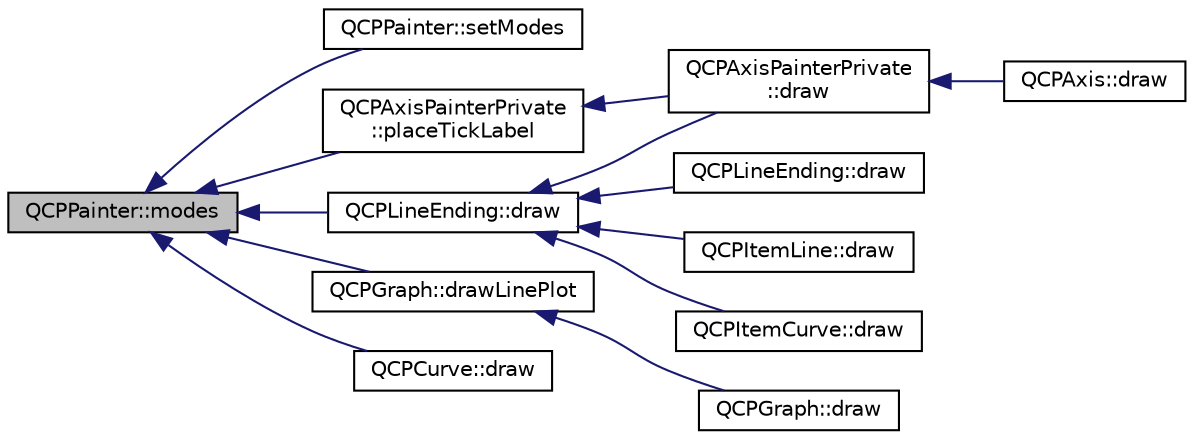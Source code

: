 digraph "QCPPainter::modes"
{
  edge [fontname="Helvetica",fontsize="10",labelfontname="Helvetica",labelfontsize="10"];
  node [fontname="Helvetica",fontsize="10",shape=record];
  rankdir="LR";
  Node101 [label="QCPPainter::modes",height=0.2,width=0.4,color="black", fillcolor="grey75", style="filled", fontcolor="black"];
  Node101 -> Node102 [dir="back",color="midnightblue",fontsize="10",style="solid",fontname="Helvetica"];
  Node102 [label="QCPPainter::setModes",height=0.2,width=0.4,color="black", fillcolor="white", style="filled",URL="$d3/db4/class_q_c_p_painter.html#a5fac93adc29c7c4dea9f3e171e9e635e"];
  Node101 -> Node103 [dir="back",color="midnightblue",fontsize="10",style="solid",fontname="Helvetica"];
  Node103 [label="QCPLineEnding::draw",height=0.2,width=0.4,color="black", fillcolor="white", style="filled",URL="$de/d41/class_q_c_p_line_ending.html#a13321409a5570be5d58d99b67bc73cd5"];
  Node103 -> Node104 [dir="back",color="midnightblue",fontsize="10",style="solid",fontname="Helvetica"];
  Node104 [label="QCPLineEnding::draw",height=0.2,width=0.4,color="black", fillcolor="white", style="filled",URL="$de/d41/class_q_c_p_line_ending.html#a851ac38f3aeabb0d31ada41198ae1480"];
  Node103 -> Node105 [dir="back",color="midnightblue",fontsize="10",style="solid",fontname="Helvetica"];
  Node105 [label="QCPAxisPainterPrivate\l::draw",height=0.2,width=0.4,color="black", fillcolor="white", style="filled",URL="$dc/dba/class_q_c_p_axis_painter_private.html#a0207a99bdf9c4f70af20928898ddc2fc"];
  Node105 -> Node106 [dir="back",color="midnightblue",fontsize="10",style="solid",fontname="Helvetica"];
  Node106 [label="QCPAxis::draw",height=0.2,width=0.4,color="black", fillcolor="white", style="filled",URL="$d2/deb/class_q_c_p_axis.html#a258b1e783eda5cd14ec5552c696a424e"];
  Node103 -> Node107 [dir="back",color="midnightblue",fontsize="10",style="solid",fontname="Helvetica"];
  Node107 [label="QCPItemLine::draw",height=0.2,width=0.4,color="black", fillcolor="white", style="filled",URL="$dd/d8c/class_q_c_p_item_line.html#a1fc045dd33919f8006df0692aeb0e84a"];
  Node103 -> Node108 [dir="back",color="midnightblue",fontsize="10",style="solid",fontname="Helvetica"];
  Node108 [label="QCPItemCurve::draw",height=0.2,width=0.4,color="black", fillcolor="white", style="filled",URL="$df/d63/class_q_c_p_item_curve.html#a56cb5b72cd02db2eda598274a39839a9"];
  Node101 -> Node109 [dir="back",color="midnightblue",fontsize="10",style="solid",fontname="Helvetica"];
  Node109 [label="QCPAxisPainterPrivate\l::placeTickLabel",height=0.2,width=0.4,color="black", fillcolor="white", style="filled",URL="$dc/dba/class_q_c_p_axis_painter_private.html#af8fe7350c19575bc33ca770f9b3a15fd"];
  Node109 -> Node105 [dir="back",color="midnightblue",fontsize="10",style="solid",fontname="Helvetica"];
  Node101 -> Node110 [dir="back",color="midnightblue",fontsize="10",style="solid",fontname="Helvetica"];
  Node110 [label="QCPGraph::drawLinePlot",height=0.2,width=0.4,color="black", fillcolor="white", style="filled",URL="$d2/d4c/class_q_c_p_graph.html#af460db06d4d6466806721fe101f512e3"];
  Node110 -> Node111 [dir="back",color="midnightblue",fontsize="10",style="solid",fontname="Helvetica"];
  Node111 [label="QCPGraph::draw",height=0.2,width=0.4,color="black", fillcolor="white", style="filled",URL="$d2/d4c/class_q_c_p_graph.html#a659218cc62c2a7786213d9dd429c1c8d"];
  Node101 -> Node112 [dir="back",color="midnightblue",fontsize="10",style="solid",fontname="Helvetica"];
  Node112 [label="QCPCurve::draw",height=0.2,width=0.4,color="black", fillcolor="white", style="filled",URL="$d6/d30/class_q_c_p_curve.html#a2361302d2fc6ec669849bd3bca00c4b2"];
}
